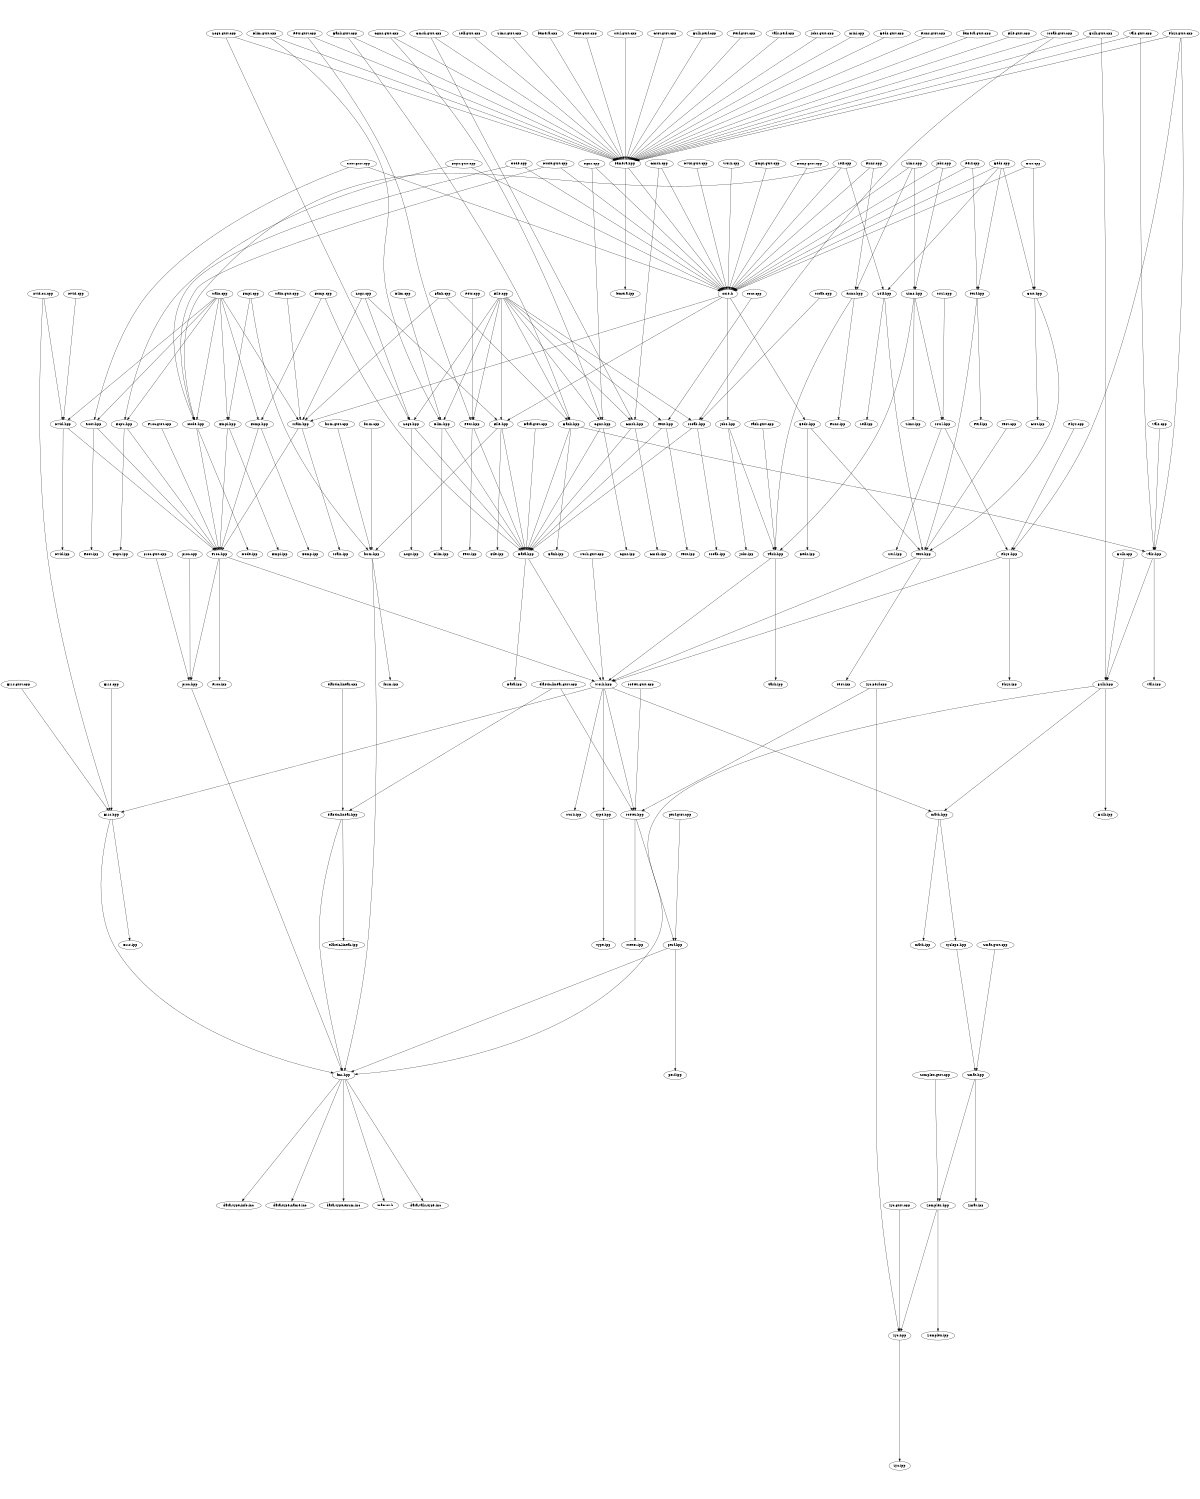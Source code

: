 digraph "source tree" {
    overlap=scale;
    size="8,10";
    ratio="fill";
    fontsize="16";
    fontname="Helvetica";
	clusterrank="local";
	"Main.cpp" -> "Nvid.hpp"
	"Self.gtst.cpp" -> "femera.hpp"
	"Proc.gtst.cpp" -> "Proc.hpp"
	"Root.hpp" -> "Root.ipp"
	"Zmat.hpp" -> "Zmat.ipp"
	"Sims.gtst.cpp" -> "femera.hpp"
	"Zmat.hpp" -> "Zomplex.hpp"
	"zyclops.hpp" -> "Zmat.hpp"
	"femera.cpp" -> "femera.hpp"
	"Proc.hpp" -> "Proc.ipp"
	"Main.cpp" -> "Fomp.hpp"
	"Work.hpp" -> "Work.ipp"
	"Data.hpp" -> "Data.ipp"
	"Errs.hpp" -> "fmr.hpp"
	"Task.hpp" -> "Work.hpp"
	"Logs.cpp" -> "Logs.hpp"
	"Node.gtst.cpp" -> "Node.hpp"
	"Text.gtst.cpp" -> "femera.hpp"
	"Work.hpp" -> "Errs.hpp"
	"elastic-linear.cpp" -> "elastic-linear.hpp"
	"core.h" -> "File.hpp"
	"Fmpi.hpp" -> "Fmpi.ipp"
	"Node.cpp" -> "Node.hpp"
	"File.cpp" -> "Bank.hpp"
	"Fomp.gtst.cpp" -> "core.h"
	"Beds.cpp" -> "Self.hpp"
	"Work.hpp" -> "Meter.hpp"
	"Bank.gtst.cpp" -> "femera.hpp"
	"Vals.hpp" -> "Bulk.hpp"
	"Nvid.gtst.cpp" -> "core.h"
	"Fcpu.gtst.cpp" -> "Fcpu.hpp"
	"Beds.hpp" -> "Test.hpp"
	"File.hpp" -> "File.ipp"
	"Gmsh.gtst.cpp" -> "femera.hpp"
	"Bank.cpp" -> "Bank.hpp"
	"Gtst.hpp" -> "Test.hpp"
	"Cgns.cpp" -> "Cgns.hpp"
	"Beds.cpp" -> "Gtst.hpp"
	"femera.hpp" -> "core.h"
	"Sims.cpp" -> "Runs.hpp"
	"Mtrl.gtst.cpp" -> "femera.hpp"
	"Gmsh.gtst.cpp" -> "Gmsh.hpp"
	"zyc.hpp" -> "zyc.ipp"
	"Gtst.gtst.cpp" -> "femera.hpp"
	"Gtst.hpp" -> "Gtst.ipp"
	"Sims.hpp" -> "Sims.ipp"
	"Runs.cpp" -> "core.h"
	"Nvid.hpp" -> "Proc.hpp"
	"Bank.cpp" -> "Main.hpp"
	"Node.gtst.cpp" -> "core.h"
	"perf.gtst.cpp" -> "perf.hpp"
	"fmr.hpp" -> "macros.h"
	"Work.cpp" -> "core.h"
	"Fomp.cpp" -> "Data.hpp"
	"elastic-linear.hpp" -> "fmr.hpp"
	"core.h" -> "Jobs.hpp"
	"form.cpp" -> "form.hpp"
	"type.hpp" -> "type.ipp"
	"elastic-linear.hpp" -> "elastic-linear.ipp"
	"Runs.cpp" -> "Runs.hpp"
	"Dlim.hpp" -> "Data.hpp"
	"Bulk.perf.cpp" -> "femera.hpp"
	"Bulk.hpp" -> "Bulk.ipp"
	"Phys.gtst.cpp" -> "Vals.hpp"
	"Cgns.gtst.cpp" -> "femera.hpp"
	"Mtrl.cpp" -> "Mtrl.hpp"
	"Dlim.hpp" -> "Dlim.ipp"
	"elastic-linear.gtst.cpp" -> "Meter.hpp"
	"Logs.gtst.cpp" -> "femera.hpp"
	"Task.hpp" -> "Task.ipp"
	"Meter.gtst.cpp" -> "Meter.hpp"
	"nvid.cu.cpp" -> "Nvid.hpp"
	"Fmpi.gtst.cpp" -> "core.h"
	"Perf.gtst.cpp" -> "femera.hpp"
	"File.cpp" -> "Cgns.hpp"
	"Logs.hpp" -> "Logs.ipp"
	"Cgns.hpp" -> "Data.hpp"
	"File.cpp" -> "Pets.hpp"
	"Main.hpp" -> "Proc.hpp"
	"Pets.gtst.cpp" -> "Pets.hpp"
	"Vals.perf.cpp" -> "femera.hpp"
	"Main.cpp" -> "Node.hpp"
	"Self.hpp" -> "Test.hpp"
	"Zomplex.hpp" -> "zyc.hpp"
	"File.hpp" -> "form.hpp"
	"Node.hpp" -> "Proc.hpp"
	"math.hpp" -> "math.ipp"
	"Self.cpp" -> "core.h"
	"Zomplex.hpp" -> "Zomplex.ipp"
	"form.hpp" -> "fmr.hpp"
	"Errs.hpp" -> "Errs.ipp"
	"Errs.cpp" -> "Errs.hpp"
	"femera.hpp" -> "femera.ipp"
	"Beds.hpp" -> "Beds.ipp"
	"Errs.gtst.cpp" -> "Errs.hpp"
	"Self.cpp" -> "Self.hpp"
	"Dlim.gtst.cpp" -> "femera.hpp"
	"nvid.cu.cpp" -> "Errs.hpp"
	"Moab.hpp" -> "Moab.ipp"
	"perf.hpp" -> "perf.ipp"
	"Bank.hpp" -> "Bank.ipp"
	"Logs.cpp" -> "Main.hpp"
	"Pets.gtst.cpp" -> "femera.hpp"
	"Self.hpp" -> "Self.ipp"
	"zyc.gtst.cpp" -> "zyc.hpp"
	"Proc.hpp" -> "proc.hpp"
	"File.cpp" -> "Logs.hpp"
	"Jobs.gtst.cpp" -> "femera.hpp"
	"Meter.hpp" -> "perf.hpp"
	"Runs.hpp" -> "Runs.ipp"
	"Test.hpp" -> "Test.ipp"
	"proc.cpp" -> "proc.hpp"
	"Task.gtst.cpp" -> "Task.hpp"
	"Root.gtst.cpp" -> "core.h"
	"Gmsh.hpp" -> "Data.hpp"
	"Meter.hpp" -> "Meter.ipp"
	"Data.hpp" -> "Work.hpp"
	"proc.hpp" -> "fmr.hpp"
	"perf.hpp" -> "fmr.hpp"
	"Phys.gtst.cpp" -> "Phys.hpp"
	"Proc.hpp" -> "Work.hpp"
	"Gmsh.cpp" -> "Gmsh.hpp"
	"fmr.hpp" -> "data-vals-type.inc"
	"Bulk.hpp" -> "math.hpp"
	"Nvid.hpp" -> "Nvid.ipp"
	"Mtrl.hpp" -> "Mtrl.ipp"
	"Bulk.gtst.cpp" -> "femera.hpp"
	"Jobs.cpp" -> "Sims.hpp"
	"Sims.cpp" -> "core.h"
	"Pets.cpp" -> "Pets.hpp"
	"File.cpp" -> "File.hpp"
	"Text.hpp" -> "Data.hpp"
	"Fcpu.hpp" -> "Proc.hpp"
	"Gmsh.cpp" -> "core.h"
	"Jobs.hpp" -> "Task.hpp"
	"Text.hpp" -> "Text.ipp"
	"Fcpu.hpp" -> "Fcpu.ipp"
	"Beds.cpp" -> "Perf.hpp"
	"Bulk.hpp" -> "fmr.hpp"
	"Data.gtst.cpp" -> "Data.hpp"
	"fmr.hpp" -> "data-type-info.inc"
	"Beds.cpp" -> "core.h"
	"Bulk.cpp" -> "Bulk.hpp"
	"Phys.hpp" -> "Phys.ipp"
	"Bank.gtst.cpp" -> "Bank.hpp"
	"mini.cpp" -> "femera.hpp"
	"Main.hpp" -> "Main.ipp"
	"Bank.hpp" -> "Data.hpp"
	"fmr.hpp" -> "data-type-name.inc"
	"core.h" -> "Beds.hpp"
	"Perf.hpp" -> "Perf.ipp"
	"Jobs.cpp" -> "core.h"
	"Dlim.cpp" -> "Dlim.hpp"
	"Sims.cpp" -> "Sims.hpp"
	"Zmat.gtst.cpp" -> "Zmat.hpp"
	"Main.cpp" -> "Main.hpp"
	"Test.hpp" -> "Work.hpp"
	"Test.cpp" -> "Test.hpp"
	"Phys.hpp" -> "Work.hpp"
	"Logs.cpp" -> "File.hpp"
	"Fmpi.cpp" -> "form.hpp"
	"Jobs.hpp" -> "Jobs.ipp"
	"Work.hpp" -> "type.hpp"
	"Nvid.cpp" -> "Nvid.hpp"
	"Fomp.hpp" -> "Proc.hpp"
	"Pets.hpp" -> "Data.hpp"
	"zyc.perf.cpp" -> "zyc.hpp"
	"Phys.gtst.cpp" -> "femera.hpp"
	"Self.cpp" -> "Node.hpp"
	"core.h" -> "Main.hpp"
	"Vals.gtst.cpp" -> "Vals.hpp"
	"Root.gtst.cpp" -> "Root.hpp"
	"zyc.perf.cpp" -> "Meter.hpp"
	"Runs.hpp" -> "Task.hpp"
	"Moab.cpp" -> "Moab.hpp"
	"Bulk.gtst.cpp" -> "Bulk.hpp"
	"Bank.hpp" -> "Vals.hpp"
	"Sims.hpp" -> "Mtrl.hpp"
	"Vals.gtst.cpp" -> "femera.hpp"
	"File.cpp" -> "Gmsh.hpp"
	"File.cpp" -> "Dlim.hpp"
	"Cgns.gtst.cpp" -> "Cgns.hpp"
	"Main.cpp" -> "Root.hpp"
	"Phys.cpp" -> "Phys.hpp"
	"Dlim.gtst.cpp" -> "Dlim.hpp"
	"Gtst.cpp" -> "Gtst.hpp"
	"Node.hpp" -> "Node.ipp"
	"Zomplex.gtst.cpp" -> "Zomplex.hpp"
	"elastic-linear.gtst.cpp" -> "elastic-linear.hpp"
	"Pets.hpp" -> "Pets.ipp"
	"Mtrl.hpp" -> "Phys.hpp"
	"Moab.gtst.cpp" -> "Moab.hpp"
	"Fmpi.hpp" -> "Proc.hpp"
	"Fmpi.cpp" -> "Fmpi.hpp"
	"form.hpp" -> "form.ipp"
	"Work.gtst.cpp" -> "Work.hpp"
	"Fcpu.gtst.cpp" -> "core.h"
	"Text.cpp" -> "Text.hpp"
	"Main.cpp" -> "Fcpu.hpp"
	"Work.hpp" -> "math.hpp"
	"Moab.gtst.cpp" -> "femera.hpp"
	"Beds.gtst.cpp" -> "femera.hpp"
	"Runs.gtst.cpp" -> "femera.hpp"
	"Fomp.hpp" -> "Fomp.ipp"
	"Logs.hpp" -> "Data.hpp"
	"form.gtst.cpp" -> "form.hpp"
	"File.cpp" -> "Moab.hpp"
	"femera.gtst.cpp" -> "femera.hpp"
	"math.hpp" -> "zyclops.hpp"
	"Perf.cpp" -> "Perf.hpp"
	"Root.hpp" -> "Proc.hpp"
	"File.hpp" -> "Data.hpp"
	"Main.cpp" -> "Fmpi.hpp"
	"Cgns.cpp" -> "core.h"
	"Perf.cpp" -> "core.h"
	"Moab.hpp" -> "Data.hpp"
	"File.gtst.cpp" -> "femera.hpp"
	"Gmsh.hpp" -> "Gmsh.ipp"
	"File.cpp" -> "Text.hpp"
	"Fomp.cpp" -> "Fomp.hpp"
	"fmr.hpp" -> "data-type-enum.inc"
	"proc.gtst.cpp" -> "proc.hpp"
	"Vals.cpp" -> "Vals.hpp"
	"Node.cpp" -> "core.h"
	"Perf.hpp" -> "Test.hpp"
	"Sims.hpp" -> "Task.hpp"
	"Cgns.hpp" -> "Cgns.ipp"
	"Logs.gtst.cpp" -> "Logs.hpp"
	"Gtst.cpp" -> "core.h"
	"Main.gtst.cpp" -> "Main.hpp"
	"Vals.hpp" -> "Vals.ipp"
}
